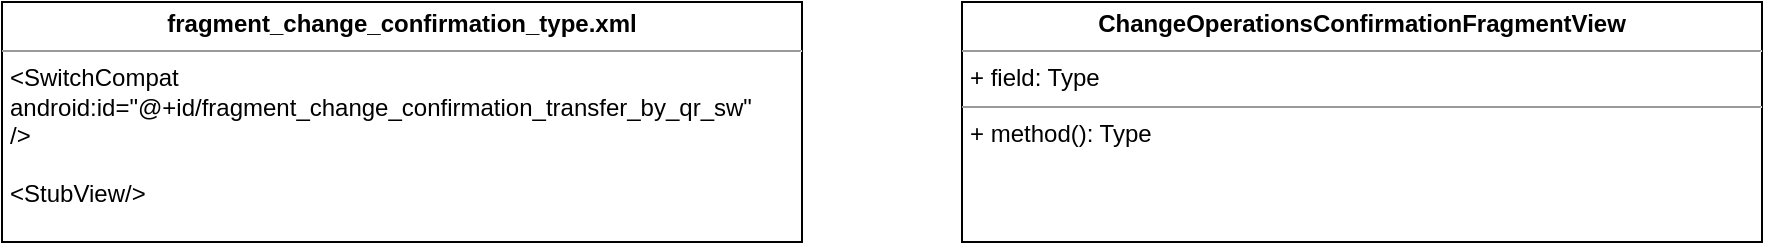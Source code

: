 <mxfile version="16.0.0" type="github">
  <diagram id="rl7NRQa01BBlxzyK_3gA" name="Page-1">
    <mxGraphModel dx="813" dy="441" grid="1" gridSize="10" guides="1" tooltips="1" connect="1" arrows="1" fold="1" page="1" pageScale="1" pageWidth="850" pageHeight="1100" math="0" shadow="0">
      <root>
        <mxCell id="0" />
        <mxCell id="1" parent="0" />
        <mxCell id="65-vsQtpEmw0uSy0gU8R-1" value="&lt;p style=&quot;margin: 0px ; margin-top: 4px ; text-align: center&quot;&gt;&lt;b&gt;fragment_change_confirmation_type.xml&lt;/b&gt;&lt;/p&gt;&lt;hr size=&quot;1&quot;&gt;&lt;p style=&quot;margin: 0px ; margin-left: 4px&quot;&gt;&amp;lt;SwitchCompat&lt;/p&gt;&lt;p style=&quot;margin: 0px ; margin-left: 4px&quot;&gt;android:id=&quot;@+id/fragment_change_confirmation_transfer_by_qr_sw&quot;&lt;br&gt;&lt;/p&gt;&lt;p style=&quot;margin: 0px ; margin-left: 4px&quot;&gt;/&amp;gt;&lt;/p&gt;&lt;p style=&quot;margin: 0px ; margin-left: 4px&quot;&gt;&lt;br&gt;&lt;/p&gt;&lt;p style=&quot;margin: 0px ; margin-left: 4px&quot;&gt;&amp;lt;StubView/&amp;gt;&lt;br&gt;&lt;/p&gt;" style="verticalAlign=top;align=left;overflow=fill;fontSize=12;fontFamily=Helvetica;html=1;" vertex="1" parent="1">
          <mxGeometry x="80" y="80" width="400" height="120" as="geometry" />
        </mxCell>
        <mxCell id="65-vsQtpEmw0uSy0gU8R-2" value="&lt;p style=&quot;margin: 0px ; margin-top: 4px ; text-align: center&quot;&gt;&lt;b&gt;ChangeOperationsConfirmationFragmentView&lt;/b&gt;&lt;/p&gt;&lt;hr size=&quot;1&quot;&gt;&lt;p style=&quot;margin: 0px ; margin-left: 4px&quot;&gt;+ field: Type&lt;/p&gt;&lt;hr size=&quot;1&quot;&gt;&lt;p style=&quot;margin: 0px ; margin-left: 4px&quot;&gt;+ method(): Type&lt;/p&gt;" style="verticalAlign=top;align=left;overflow=fill;fontSize=12;fontFamily=Helvetica;html=1;" vertex="1" parent="1">
          <mxGeometry x="560" y="80" width="400" height="120" as="geometry" />
        </mxCell>
      </root>
    </mxGraphModel>
  </diagram>
</mxfile>
